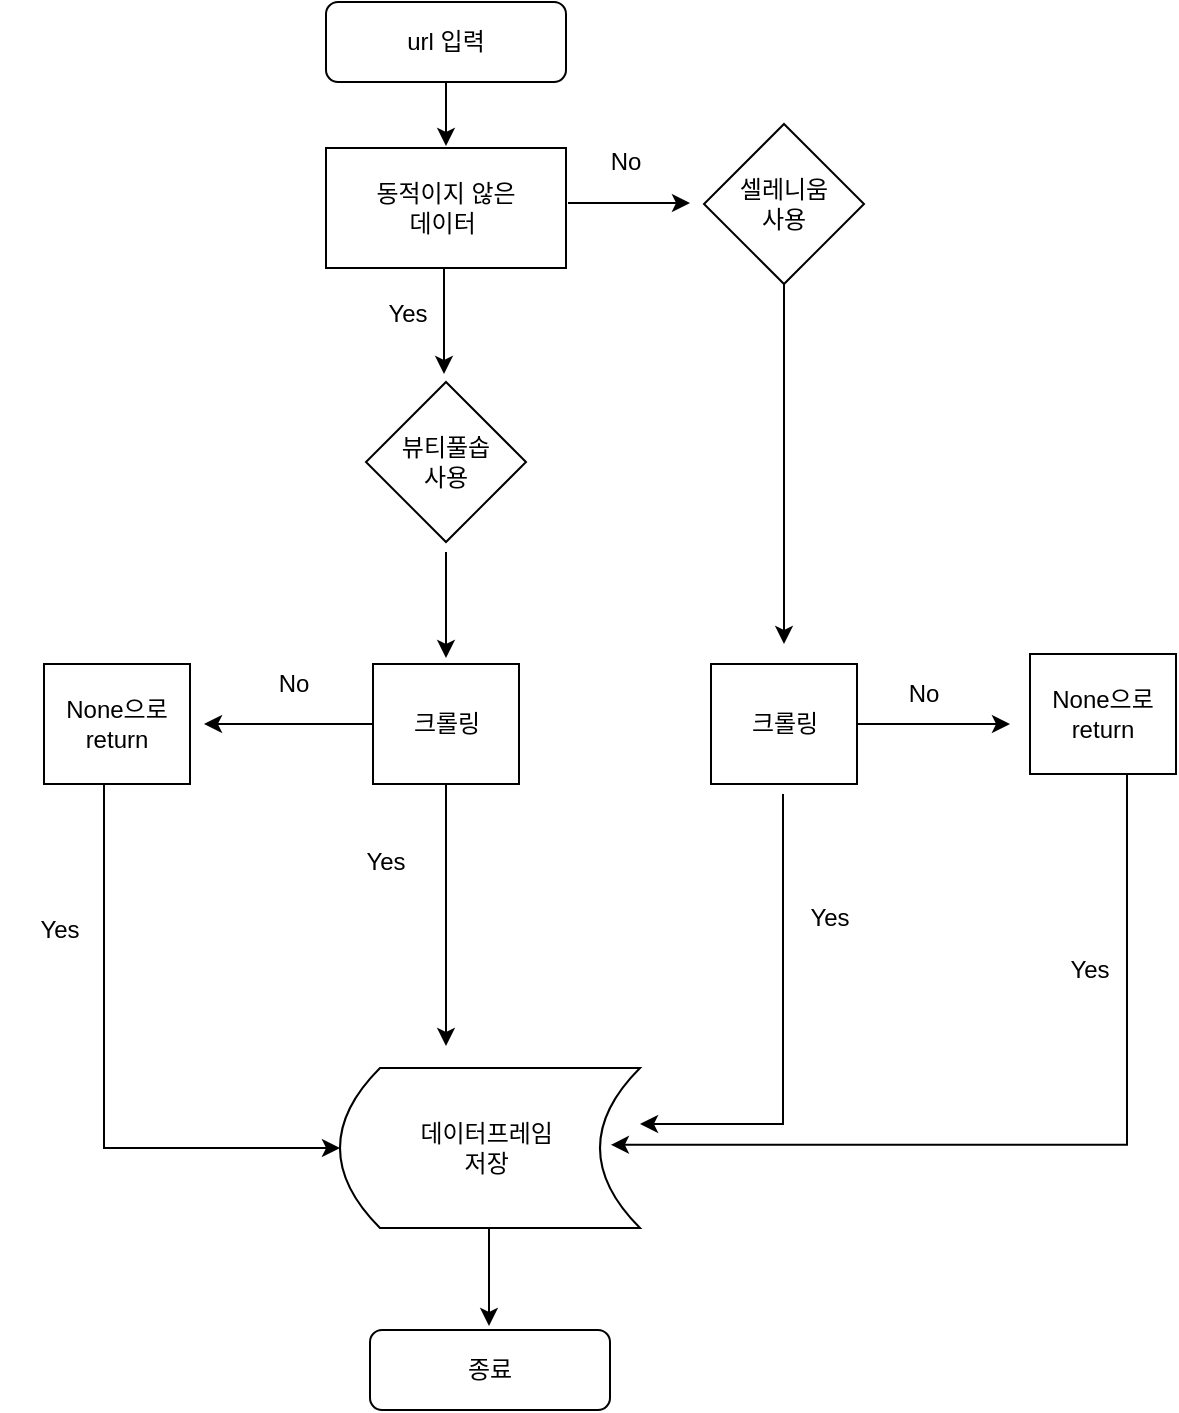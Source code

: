 <mxfile version="18.0.2" type="github">
  <diagram id="C5RBs43oDa-KdzZeNtuy" name="Page-1">
    <mxGraphModel dx="1254" dy="531" grid="0" gridSize="10" guides="1" tooltips="1" connect="1" arrows="1" fold="1" page="1" pageScale="1" pageWidth="827" pageHeight="1169" math="0" shadow="0">
      <root>
        <mxCell id="WIyWlLk6GJQsqaUBKTNV-0" />
        <mxCell id="WIyWlLk6GJQsqaUBKTNV-1" parent="WIyWlLk6GJQsqaUBKTNV-0" />
        <mxCell id="WIyWlLk6GJQsqaUBKTNV-3" value="url 입력" style="rounded=1;whiteSpace=wrap;html=1;fontSize=12;glass=0;strokeWidth=1;shadow=0;" parent="WIyWlLk6GJQsqaUBKTNV-1" vertex="1">
          <mxGeometry x="248" y="37" width="120" height="40" as="geometry" />
        </mxCell>
        <mxCell id="df3XHNiGgf87Rj3ea_Z9-24" value="동적이지 않은 &lt;br&gt;데이터&amp;nbsp;" style="rounded=0;whiteSpace=wrap;html=1;" vertex="1" parent="WIyWlLk6GJQsqaUBKTNV-1">
          <mxGeometry x="248" y="110" width="120" height="60" as="geometry" />
        </mxCell>
        <mxCell id="df3XHNiGgf87Rj3ea_Z9-25" value="" style="endArrow=classic;html=1;rounded=0;" edge="1" parent="WIyWlLk6GJQsqaUBKTNV-1">
          <mxGeometry width="50" height="50" relative="1" as="geometry">
            <mxPoint x="307" y="170" as="sourcePoint" />
            <mxPoint x="307" y="223" as="targetPoint" />
          </mxGeometry>
        </mxCell>
        <mxCell id="df3XHNiGgf87Rj3ea_Z9-26" value="" style="endArrow=classic;html=1;rounded=0;" edge="1" parent="WIyWlLk6GJQsqaUBKTNV-1">
          <mxGeometry width="50" height="50" relative="1" as="geometry">
            <mxPoint x="369" y="137.5" as="sourcePoint" />
            <mxPoint x="430" y="137.5" as="targetPoint" />
          </mxGeometry>
        </mxCell>
        <mxCell id="df3XHNiGgf87Rj3ea_Z9-28" value="No" style="text;html=1;strokeColor=none;fillColor=none;align=center;verticalAlign=middle;whiteSpace=wrap;rounded=0;" vertex="1" parent="WIyWlLk6GJQsqaUBKTNV-1">
          <mxGeometry x="368" y="102" width="60" height="30" as="geometry" />
        </mxCell>
        <mxCell id="df3XHNiGgf87Rj3ea_Z9-29" value="Yes" style="text;html=1;strokeColor=none;fillColor=none;align=center;verticalAlign=middle;whiteSpace=wrap;rounded=0;" vertex="1" parent="WIyWlLk6GJQsqaUBKTNV-1">
          <mxGeometry x="259" y="178" width="60" height="30" as="geometry" />
        </mxCell>
        <mxCell id="df3XHNiGgf87Rj3ea_Z9-30" value="뷰티풀솝 &lt;br&gt;사용" style="rhombus;whiteSpace=wrap;html=1;" vertex="1" parent="WIyWlLk6GJQsqaUBKTNV-1">
          <mxGeometry x="268" y="227" width="80" height="80" as="geometry" />
        </mxCell>
        <mxCell id="df3XHNiGgf87Rj3ea_Z9-35" value="" style="edgeStyle=orthogonalEdgeStyle;rounded=0;orthogonalLoop=1;jettySize=auto;html=1;" edge="1" parent="WIyWlLk6GJQsqaUBKTNV-1" source="df3XHNiGgf87Rj3ea_Z9-31">
          <mxGeometry relative="1" as="geometry">
            <mxPoint x="477" y="358" as="targetPoint" />
          </mxGeometry>
        </mxCell>
        <mxCell id="df3XHNiGgf87Rj3ea_Z9-31" value="셀레니움 &lt;br&gt;사용" style="rhombus;whiteSpace=wrap;html=1;" vertex="1" parent="WIyWlLk6GJQsqaUBKTNV-1">
          <mxGeometry x="437" y="98" width="80" height="80" as="geometry" />
        </mxCell>
        <mxCell id="df3XHNiGgf87Rj3ea_Z9-33" value="" style="endArrow=classic;html=1;rounded=0;" edge="1" parent="WIyWlLk6GJQsqaUBKTNV-1">
          <mxGeometry width="50" height="50" relative="1" as="geometry">
            <mxPoint x="308" y="77" as="sourcePoint" />
            <mxPoint x="308" y="109" as="targetPoint" />
          </mxGeometry>
        </mxCell>
        <mxCell id="df3XHNiGgf87Rj3ea_Z9-53" value="" style="edgeStyle=orthogonalEdgeStyle;rounded=0;orthogonalLoop=1;jettySize=auto;html=1;" edge="1" parent="WIyWlLk6GJQsqaUBKTNV-1" source="df3XHNiGgf87Rj3ea_Z9-36">
          <mxGeometry relative="1" as="geometry">
            <mxPoint x="590" y="398" as="targetPoint" />
          </mxGeometry>
        </mxCell>
        <mxCell id="df3XHNiGgf87Rj3ea_Z9-36" value="크롤링" style="rounded=0;whiteSpace=wrap;html=1;" vertex="1" parent="WIyWlLk6GJQsqaUBKTNV-1">
          <mxGeometry x="440.5" y="368" width="73" height="60" as="geometry" />
        </mxCell>
        <mxCell id="df3XHNiGgf87Rj3ea_Z9-38" value="" style="edgeStyle=orthogonalEdgeStyle;rounded=0;orthogonalLoop=1;jettySize=auto;html=1;" edge="1" parent="WIyWlLk6GJQsqaUBKTNV-1">
          <mxGeometry relative="1" as="geometry">
            <mxPoint x="308" y="312" as="sourcePoint" />
            <mxPoint x="308" y="365" as="targetPoint" />
          </mxGeometry>
        </mxCell>
        <mxCell id="df3XHNiGgf87Rj3ea_Z9-48" value="" style="edgeStyle=orthogonalEdgeStyle;rounded=0;orthogonalLoop=1;jettySize=auto;html=1;" edge="1" parent="WIyWlLk6GJQsqaUBKTNV-1" source="df3XHNiGgf87Rj3ea_Z9-39">
          <mxGeometry relative="1" as="geometry">
            <mxPoint x="308" y="559" as="targetPoint" />
          </mxGeometry>
        </mxCell>
        <mxCell id="df3XHNiGgf87Rj3ea_Z9-58" value="" style="edgeStyle=orthogonalEdgeStyle;rounded=0;orthogonalLoop=1;jettySize=auto;html=1;" edge="1" parent="WIyWlLk6GJQsqaUBKTNV-1" source="df3XHNiGgf87Rj3ea_Z9-39" target="df3XHNiGgf87Rj3ea_Z9-57">
          <mxGeometry relative="1" as="geometry" />
        </mxCell>
        <mxCell id="df3XHNiGgf87Rj3ea_Z9-39" value="크롤링" style="rounded=0;whiteSpace=wrap;html=1;" vertex="1" parent="WIyWlLk6GJQsqaUBKTNV-1">
          <mxGeometry x="271.5" y="368" width="73" height="60" as="geometry" />
        </mxCell>
        <mxCell id="df3XHNiGgf87Rj3ea_Z9-43" value="데이터프레임&amp;nbsp;&lt;br&gt;저장&amp;nbsp;" style="shape=dataStorage;whiteSpace=wrap;html=1;fixedSize=1;" vertex="1" parent="WIyWlLk6GJQsqaUBKTNV-1">
          <mxGeometry x="255" y="570" width="150" height="80" as="geometry" />
        </mxCell>
        <mxCell id="df3XHNiGgf87Rj3ea_Z9-50" value="" style="edgeStyle=orthogonalEdgeStyle;rounded=0;orthogonalLoop=1;jettySize=auto;html=1;" edge="1" parent="WIyWlLk6GJQsqaUBKTNV-1" target="df3XHNiGgf87Rj3ea_Z9-43">
          <mxGeometry relative="1" as="geometry">
            <mxPoint x="476.5" y="433" as="sourcePoint" />
            <mxPoint x="477" y="615" as="targetPoint" />
            <Array as="points">
              <mxPoint x="477" y="598" />
            </Array>
          </mxGeometry>
        </mxCell>
        <mxCell id="df3XHNiGgf87Rj3ea_Z9-51" value="Yes" style="text;html=1;strokeColor=none;fillColor=none;align=center;verticalAlign=middle;whiteSpace=wrap;rounded=0;" vertex="1" parent="WIyWlLk6GJQsqaUBKTNV-1">
          <mxGeometry x="470" y="480" width="60" height="30" as="geometry" />
        </mxCell>
        <mxCell id="df3XHNiGgf87Rj3ea_Z9-54" value="No" style="text;html=1;strokeColor=none;fillColor=none;align=center;verticalAlign=middle;whiteSpace=wrap;rounded=0;" vertex="1" parent="WIyWlLk6GJQsqaUBKTNV-1">
          <mxGeometry x="517" y="368" width="60" height="30" as="geometry" />
        </mxCell>
        <mxCell id="df3XHNiGgf87Rj3ea_Z9-55" value="None으로 &lt;br&gt;return" style="rounded=0;whiteSpace=wrap;html=1;" vertex="1" parent="WIyWlLk6GJQsqaUBKTNV-1">
          <mxGeometry x="600" y="363" width="73" height="60" as="geometry" />
        </mxCell>
        <mxCell id="df3XHNiGgf87Rj3ea_Z9-56" value="Yes" style="text;html=1;strokeColor=none;fillColor=none;align=center;verticalAlign=middle;whiteSpace=wrap;rounded=0;" vertex="1" parent="WIyWlLk6GJQsqaUBKTNV-1">
          <mxGeometry x="248" y="452" width="60" height="30" as="geometry" />
        </mxCell>
        <mxCell id="df3XHNiGgf87Rj3ea_Z9-57" value="No" style="text;html=1;strokeColor=none;fillColor=none;align=center;verticalAlign=middle;whiteSpace=wrap;rounded=0;" vertex="1" parent="WIyWlLk6GJQsqaUBKTNV-1">
          <mxGeometry x="127" y="383" width="60" height="30" as="geometry" />
        </mxCell>
        <mxCell id="df3XHNiGgf87Rj3ea_Z9-59" value="None으로 &lt;br&gt;return" style="rounded=0;whiteSpace=wrap;html=1;" vertex="1" parent="WIyWlLk6GJQsqaUBKTNV-1">
          <mxGeometry x="107" y="368" width="73" height="60" as="geometry" />
        </mxCell>
        <mxCell id="df3XHNiGgf87Rj3ea_Z9-60" value="No" style="text;html=1;strokeColor=none;fillColor=none;align=center;verticalAlign=middle;whiteSpace=wrap;rounded=0;" vertex="1" parent="WIyWlLk6GJQsqaUBKTNV-1">
          <mxGeometry x="202" y="363" width="60" height="30" as="geometry" />
        </mxCell>
        <mxCell id="df3XHNiGgf87Rj3ea_Z9-65" value="" style="edgeStyle=orthogonalEdgeStyle;rounded=0;orthogonalLoop=1;jettySize=auto;html=1;exitX=0.5;exitY=1;exitDx=0;exitDy=0;" edge="1" parent="WIyWlLk6GJQsqaUBKTNV-1" source="df3XHNiGgf87Rj3ea_Z9-59" target="df3XHNiGgf87Rj3ea_Z9-43">
          <mxGeometry relative="1" as="geometry">
            <mxPoint x="137" y="538" as="sourcePoint" />
            <Array as="points">
              <mxPoint x="137" y="428" />
              <mxPoint x="137" y="610" />
            </Array>
          </mxGeometry>
        </mxCell>
        <mxCell id="df3XHNiGgf87Rj3ea_Z9-66" value="" style="edgeStyle=orthogonalEdgeStyle;rounded=0;orthogonalLoop=1;jettySize=auto;html=1;entryX=0.903;entryY=0.48;entryDx=0;entryDy=0;entryPerimeter=0;" edge="1" parent="WIyWlLk6GJQsqaUBKTNV-1" target="df3XHNiGgf87Rj3ea_Z9-43">
          <mxGeometry relative="1" as="geometry">
            <mxPoint x="648.5" y="423" as="sourcePoint" />
            <mxPoint x="407" y="598" as="targetPoint" />
            <Array as="points">
              <mxPoint x="649" y="608" />
            </Array>
          </mxGeometry>
        </mxCell>
        <mxCell id="df3XHNiGgf87Rj3ea_Z9-67" value="Yes" style="text;html=1;strokeColor=none;fillColor=none;align=center;verticalAlign=middle;whiteSpace=wrap;rounded=0;" vertex="1" parent="WIyWlLk6GJQsqaUBKTNV-1">
          <mxGeometry x="85" y="486" width="60" height="30" as="geometry" />
        </mxCell>
        <mxCell id="df3XHNiGgf87Rj3ea_Z9-68" value="Yes" style="text;html=1;strokeColor=none;fillColor=none;align=center;verticalAlign=middle;whiteSpace=wrap;rounded=0;" vertex="1" parent="WIyWlLk6GJQsqaUBKTNV-1">
          <mxGeometry x="600" y="506" width="60" height="30" as="geometry" />
        </mxCell>
        <mxCell id="df3XHNiGgf87Rj3ea_Z9-69" value="종료" style="rounded=1;whiteSpace=wrap;html=1;fontSize=12;glass=0;strokeWidth=1;shadow=0;" vertex="1" parent="WIyWlLk6GJQsqaUBKTNV-1">
          <mxGeometry x="270" y="701" width="120" height="40" as="geometry" />
        </mxCell>
        <mxCell id="df3XHNiGgf87Rj3ea_Z9-70" value="" style="endArrow=classic;html=1;rounded=0;" edge="1" parent="WIyWlLk6GJQsqaUBKTNV-1">
          <mxGeometry width="50" height="50" relative="1" as="geometry">
            <mxPoint x="329.5" y="650" as="sourcePoint" />
            <mxPoint x="329.5" y="699" as="targetPoint" />
          </mxGeometry>
        </mxCell>
      </root>
    </mxGraphModel>
  </diagram>
</mxfile>
